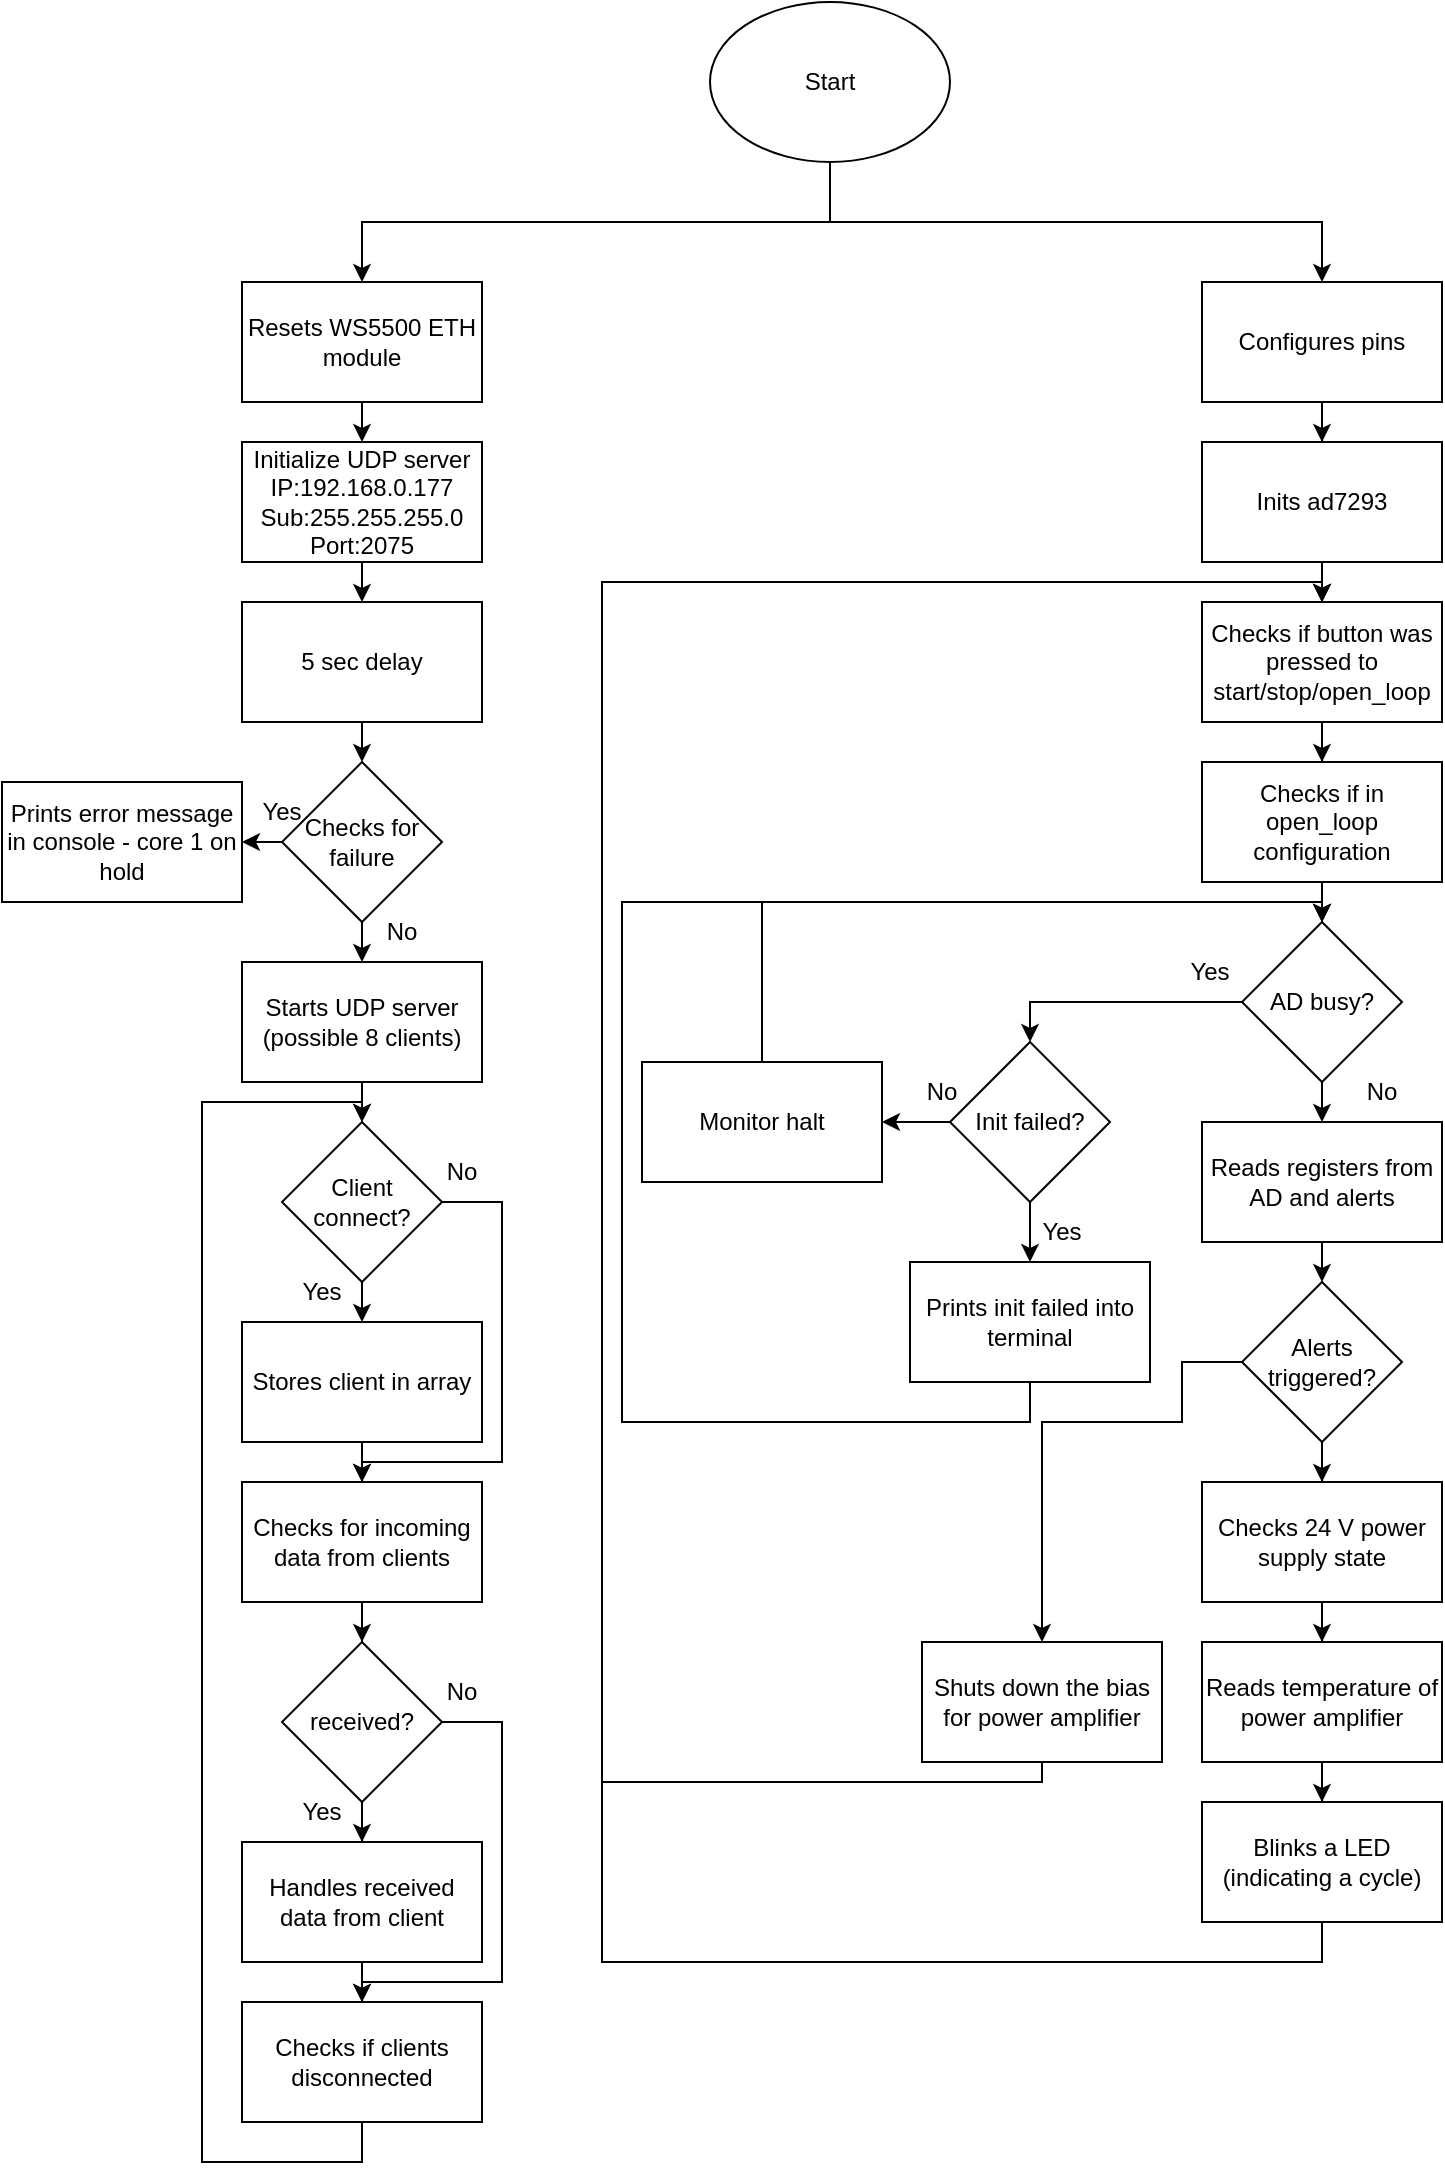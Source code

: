 <mxfile version="26.2.14">
  <diagram name="Page-1" id="Txokorm3HQ2_KsRS5f2C">
    <mxGraphModel dx="1418" dy="834" grid="1" gridSize="10" guides="1" tooltips="1" connect="1" arrows="1" fold="1" page="1" pageScale="1" pageWidth="827" pageHeight="1169" math="0" shadow="0">
      <root>
        <mxCell id="0" />
        <mxCell id="1" parent="0" />
        <mxCell id="1YKQ0z14yUB-TngCH_T0-4" style="edgeStyle=orthogonalEdgeStyle;rounded=0;orthogonalLoop=1;jettySize=auto;html=1;exitX=0.5;exitY=1;exitDx=0;exitDy=0;entryX=0.5;entryY=0;entryDx=0;entryDy=0;" edge="1" parent="1" source="3r3s-Z5SOnqaNPijpiQh-1" target="1YKQ0z14yUB-TngCH_T0-3">
          <mxGeometry relative="1" as="geometry" />
        </mxCell>
        <mxCell id="1YKQ0z14yUB-TngCH_T0-37" style="edgeStyle=orthogonalEdgeStyle;rounded=0;orthogonalLoop=1;jettySize=auto;html=1;exitX=0.5;exitY=1;exitDx=0;exitDy=0;" edge="1" parent="1" source="3r3s-Z5SOnqaNPijpiQh-1" target="1YKQ0z14yUB-TngCH_T0-36">
          <mxGeometry relative="1" as="geometry" />
        </mxCell>
        <mxCell id="3r3s-Z5SOnqaNPijpiQh-1" value="Start" style="ellipse;whiteSpace=wrap;html=1;" parent="1" vertex="1">
          <mxGeometry x="354" width="120" height="80" as="geometry" />
        </mxCell>
        <mxCell id="1YKQ0z14yUB-TngCH_T0-7" style="edgeStyle=orthogonalEdgeStyle;rounded=0;orthogonalLoop=1;jettySize=auto;html=1;exitX=0.5;exitY=1;exitDx=0;exitDy=0;entryX=0.5;entryY=0;entryDx=0;entryDy=0;" edge="1" parent="1" source="1YKQ0z14yUB-TngCH_T0-1" target="1YKQ0z14yUB-TngCH_T0-6">
          <mxGeometry relative="1" as="geometry" />
        </mxCell>
        <mxCell id="1YKQ0z14yUB-TngCH_T0-1" value="Initialize UDP server&lt;div&gt;IP:192.168.0.177&lt;br&gt;Sub:255.255.255.0&lt;/div&gt;&lt;div&gt;Port:2075&lt;/div&gt;" style="rounded=0;whiteSpace=wrap;html=1;" vertex="1" parent="1">
          <mxGeometry x="120" y="220" width="120" height="60" as="geometry" />
        </mxCell>
        <mxCell id="1YKQ0z14yUB-TngCH_T0-5" style="edgeStyle=orthogonalEdgeStyle;rounded=0;orthogonalLoop=1;jettySize=auto;html=1;exitX=0.5;exitY=1;exitDx=0;exitDy=0;entryX=0.5;entryY=0;entryDx=0;entryDy=0;" edge="1" parent="1" source="1YKQ0z14yUB-TngCH_T0-3" target="1YKQ0z14yUB-TngCH_T0-1">
          <mxGeometry relative="1" as="geometry" />
        </mxCell>
        <mxCell id="1YKQ0z14yUB-TngCH_T0-3" value="Resets WS5500 ETH module" style="rounded=0;whiteSpace=wrap;html=1;" vertex="1" parent="1">
          <mxGeometry x="120" y="140" width="120" height="60" as="geometry" />
        </mxCell>
        <mxCell id="1YKQ0z14yUB-TngCH_T0-9" style="edgeStyle=orthogonalEdgeStyle;rounded=0;orthogonalLoop=1;jettySize=auto;html=1;exitX=0.5;exitY=1;exitDx=0;exitDy=0;entryX=0.5;entryY=0;entryDx=0;entryDy=0;" edge="1" parent="1" source="1YKQ0z14yUB-TngCH_T0-6" target="1YKQ0z14yUB-TngCH_T0-8">
          <mxGeometry relative="1" as="geometry" />
        </mxCell>
        <mxCell id="1YKQ0z14yUB-TngCH_T0-6" value="5 sec delay" style="rounded=0;whiteSpace=wrap;html=1;" vertex="1" parent="1">
          <mxGeometry x="120" y="300" width="120" height="60" as="geometry" />
        </mxCell>
        <mxCell id="1YKQ0z14yUB-TngCH_T0-11" style="edgeStyle=orthogonalEdgeStyle;rounded=0;orthogonalLoop=1;jettySize=auto;html=1;exitX=0;exitY=0.5;exitDx=0;exitDy=0;entryX=1;entryY=0.5;entryDx=0;entryDy=0;" edge="1" parent="1" source="1YKQ0z14yUB-TngCH_T0-8" target="1YKQ0z14yUB-TngCH_T0-10">
          <mxGeometry relative="1" as="geometry" />
        </mxCell>
        <mxCell id="1YKQ0z14yUB-TngCH_T0-13" style="edgeStyle=orthogonalEdgeStyle;rounded=0;orthogonalLoop=1;jettySize=auto;html=1;exitX=0.5;exitY=1;exitDx=0;exitDy=0;entryX=0.5;entryY=0;entryDx=0;entryDy=0;" edge="1" parent="1" source="1YKQ0z14yUB-TngCH_T0-8" target="1YKQ0z14yUB-TngCH_T0-12">
          <mxGeometry relative="1" as="geometry" />
        </mxCell>
        <mxCell id="1YKQ0z14yUB-TngCH_T0-8" value="Checks for failure" style="rhombus;whiteSpace=wrap;html=1;" vertex="1" parent="1">
          <mxGeometry x="140" y="380" width="80" height="80" as="geometry" />
        </mxCell>
        <mxCell id="1YKQ0z14yUB-TngCH_T0-10" value="Prints error message in console - core 1 on hold" style="rounded=0;whiteSpace=wrap;html=1;" vertex="1" parent="1">
          <mxGeometry y="390" width="120" height="60" as="geometry" />
        </mxCell>
        <mxCell id="1YKQ0z14yUB-TngCH_T0-15" style="edgeStyle=orthogonalEdgeStyle;rounded=0;orthogonalLoop=1;jettySize=auto;html=1;exitX=0.5;exitY=1;exitDx=0;exitDy=0;entryX=0.5;entryY=0;entryDx=0;entryDy=0;" edge="1" parent="1" source="1YKQ0z14yUB-TngCH_T0-12" target="1YKQ0z14yUB-TngCH_T0-14">
          <mxGeometry relative="1" as="geometry" />
        </mxCell>
        <mxCell id="1YKQ0z14yUB-TngCH_T0-12" value="Starts UDP server (possible 8 clients)" style="rounded=0;whiteSpace=wrap;html=1;" vertex="1" parent="1">
          <mxGeometry x="120" y="480" width="120" height="60" as="geometry" />
        </mxCell>
        <mxCell id="1YKQ0z14yUB-TngCH_T0-17" style="edgeStyle=orthogonalEdgeStyle;rounded=0;orthogonalLoop=1;jettySize=auto;html=1;exitX=0.5;exitY=1;exitDx=0;exitDy=0;entryX=0.5;entryY=0;entryDx=0;entryDy=0;" edge="1" parent="1" source="1YKQ0z14yUB-TngCH_T0-14" target="1YKQ0z14yUB-TngCH_T0-16">
          <mxGeometry relative="1" as="geometry" />
        </mxCell>
        <mxCell id="1YKQ0z14yUB-TngCH_T0-23" style="edgeStyle=orthogonalEdgeStyle;rounded=0;orthogonalLoop=1;jettySize=auto;html=1;exitX=1;exitY=0.5;exitDx=0;exitDy=0;entryX=0.5;entryY=0;entryDx=0;entryDy=0;" edge="1" parent="1" source="1YKQ0z14yUB-TngCH_T0-14" target="1YKQ0z14yUB-TngCH_T0-18">
          <mxGeometry relative="1" as="geometry">
            <Array as="points">
              <mxPoint x="250" y="600" />
              <mxPoint x="250" y="730" />
              <mxPoint x="180" y="730" />
            </Array>
          </mxGeometry>
        </mxCell>
        <mxCell id="1YKQ0z14yUB-TngCH_T0-14" value="Client connect?" style="rhombus;whiteSpace=wrap;html=1;" vertex="1" parent="1">
          <mxGeometry x="140" y="560" width="80" height="80" as="geometry" />
        </mxCell>
        <mxCell id="1YKQ0z14yUB-TngCH_T0-19" value="" style="edgeStyle=orthogonalEdgeStyle;rounded=0;orthogonalLoop=1;jettySize=auto;html=1;" edge="1" parent="1" source="1YKQ0z14yUB-TngCH_T0-16" target="1YKQ0z14yUB-TngCH_T0-18">
          <mxGeometry relative="1" as="geometry" />
        </mxCell>
        <mxCell id="1YKQ0z14yUB-TngCH_T0-16" value="Stores client in array" style="rounded=0;whiteSpace=wrap;html=1;" vertex="1" parent="1">
          <mxGeometry x="120" y="660" width="120" height="60" as="geometry" />
        </mxCell>
        <mxCell id="1YKQ0z14yUB-TngCH_T0-27" value="" style="edgeStyle=orthogonalEdgeStyle;rounded=0;orthogonalLoop=1;jettySize=auto;html=1;" edge="1" parent="1" source="1YKQ0z14yUB-TngCH_T0-18" target="1YKQ0z14yUB-TngCH_T0-26">
          <mxGeometry relative="1" as="geometry" />
        </mxCell>
        <mxCell id="1YKQ0z14yUB-TngCH_T0-18" value="Checks for incoming data from clients" style="whiteSpace=wrap;html=1;rounded=0;" vertex="1" parent="1">
          <mxGeometry x="120" y="740" width="120" height="60" as="geometry" />
        </mxCell>
        <mxCell id="1YKQ0z14yUB-TngCH_T0-20" value="No" style="text;html=1;align=center;verticalAlign=middle;whiteSpace=wrap;rounded=0;" vertex="1" parent="1">
          <mxGeometry x="170" y="450" width="60" height="30" as="geometry" />
        </mxCell>
        <mxCell id="1YKQ0z14yUB-TngCH_T0-21" value="Yes" style="text;html=1;align=center;verticalAlign=middle;whiteSpace=wrap;rounded=0;" vertex="1" parent="1">
          <mxGeometry x="110" y="390" width="60" height="30" as="geometry" />
        </mxCell>
        <mxCell id="1YKQ0z14yUB-TngCH_T0-24" value="No" style="text;html=1;align=center;verticalAlign=middle;whiteSpace=wrap;rounded=0;" vertex="1" parent="1">
          <mxGeometry x="200" y="570" width="60" height="30" as="geometry" />
        </mxCell>
        <mxCell id="1YKQ0z14yUB-TngCH_T0-25" value="Yes" style="text;html=1;align=center;verticalAlign=middle;whiteSpace=wrap;rounded=0;" vertex="1" parent="1">
          <mxGeometry x="130" y="630" width="60" height="30" as="geometry" />
        </mxCell>
        <mxCell id="1YKQ0z14yUB-TngCH_T0-29" value="" style="edgeStyle=orthogonalEdgeStyle;rounded=0;orthogonalLoop=1;jettySize=auto;html=1;" edge="1" parent="1" source="1YKQ0z14yUB-TngCH_T0-26" target="1YKQ0z14yUB-TngCH_T0-28">
          <mxGeometry relative="1" as="geometry" />
        </mxCell>
        <mxCell id="1YKQ0z14yUB-TngCH_T0-32" style="edgeStyle=orthogonalEdgeStyle;rounded=0;orthogonalLoop=1;jettySize=auto;html=1;exitX=1;exitY=0.5;exitDx=0;exitDy=0;entryX=0.5;entryY=0;entryDx=0;entryDy=0;" edge="1" parent="1" source="1YKQ0z14yUB-TngCH_T0-26" target="1YKQ0z14yUB-TngCH_T0-30">
          <mxGeometry relative="1" as="geometry">
            <Array as="points">
              <mxPoint x="250" y="860" />
              <mxPoint x="250" y="990" />
              <mxPoint x="180" y="990" />
            </Array>
          </mxGeometry>
        </mxCell>
        <mxCell id="1YKQ0z14yUB-TngCH_T0-26" value="received?" style="rhombus;whiteSpace=wrap;html=1;rounded=0;" vertex="1" parent="1">
          <mxGeometry x="140" y="820" width="80" height="80" as="geometry" />
        </mxCell>
        <mxCell id="1YKQ0z14yUB-TngCH_T0-31" value="" style="edgeStyle=orthogonalEdgeStyle;rounded=0;orthogonalLoop=1;jettySize=auto;html=1;" edge="1" parent="1" source="1YKQ0z14yUB-TngCH_T0-28" target="1YKQ0z14yUB-TngCH_T0-30">
          <mxGeometry relative="1" as="geometry" />
        </mxCell>
        <mxCell id="1YKQ0z14yUB-TngCH_T0-28" value="Handles received data from client" style="whiteSpace=wrap;html=1;rounded=0;" vertex="1" parent="1">
          <mxGeometry x="120" y="920" width="120" height="60" as="geometry" />
        </mxCell>
        <mxCell id="1YKQ0z14yUB-TngCH_T0-35" style="edgeStyle=orthogonalEdgeStyle;rounded=0;orthogonalLoop=1;jettySize=auto;html=1;exitX=0.5;exitY=1;exitDx=0;exitDy=0;entryX=0.5;entryY=0;entryDx=0;entryDy=0;" edge="1" parent="1" source="1YKQ0z14yUB-TngCH_T0-30" target="1YKQ0z14yUB-TngCH_T0-14">
          <mxGeometry relative="1" as="geometry">
            <Array as="points">
              <mxPoint x="180" y="1080" />
              <mxPoint x="100" y="1080" />
              <mxPoint x="100" y="550" />
              <mxPoint x="180" y="550" />
            </Array>
          </mxGeometry>
        </mxCell>
        <mxCell id="1YKQ0z14yUB-TngCH_T0-30" value="Checks if clients disconnected" style="whiteSpace=wrap;html=1;rounded=0;" vertex="1" parent="1">
          <mxGeometry x="120" y="1000" width="120" height="60" as="geometry" />
        </mxCell>
        <mxCell id="1YKQ0z14yUB-TngCH_T0-33" value="No" style="text;html=1;align=center;verticalAlign=middle;whiteSpace=wrap;rounded=0;" vertex="1" parent="1">
          <mxGeometry x="200" y="830" width="60" height="30" as="geometry" />
        </mxCell>
        <mxCell id="1YKQ0z14yUB-TngCH_T0-34" value="Yes" style="text;html=1;align=center;verticalAlign=middle;whiteSpace=wrap;rounded=0;" vertex="1" parent="1">
          <mxGeometry x="130" y="890" width="60" height="30" as="geometry" />
        </mxCell>
        <mxCell id="1YKQ0z14yUB-TngCH_T0-39" value="" style="edgeStyle=orthogonalEdgeStyle;rounded=0;orthogonalLoop=1;jettySize=auto;html=1;" edge="1" parent="1" source="1YKQ0z14yUB-TngCH_T0-36" target="1YKQ0z14yUB-TngCH_T0-38">
          <mxGeometry relative="1" as="geometry" />
        </mxCell>
        <mxCell id="1YKQ0z14yUB-TngCH_T0-36" value="Configures pins" style="rounded=0;whiteSpace=wrap;html=1;" vertex="1" parent="1">
          <mxGeometry x="600" y="140" width="120" height="60" as="geometry" />
        </mxCell>
        <mxCell id="1YKQ0z14yUB-TngCH_T0-41" value="" style="edgeStyle=orthogonalEdgeStyle;rounded=0;orthogonalLoop=1;jettySize=auto;html=1;" edge="1" parent="1" source="1YKQ0z14yUB-TngCH_T0-38">
          <mxGeometry relative="1" as="geometry">
            <mxPoint x="660" y="300" as="targetPoint" />
          </mxGeometry>
        </mxCell>
        <mxCell id="1YKQ0z14yUB-TngCH_T0-38" value="Inits ad7293" style="whiteSpace=wrap;html=1;rounded=0;" vertex="1" parent="1">
          <mxGeometry x="600" y="220" width="120" height="60" as="geometry" />
        </mxCell>
        <mxCell id="1YKQ0z14yUB-TngCH_T0-45" value="" style="edgeStyle=orthogonalEdgeStyle;rounded=0;orthogonalLoop=1;jettySize=auto;html=1;" edge="1" parent="1" source="1YKQ0z14yUB-TngCH_T0-43" target="1YKQ0z14yUB-TngCH_T0-44">
          <mxGeometry relative="1" as="geometry" />
        </mxCell>
        <mxCell id="1YKQ0z14yUB-TngCH_T0-43" value="Checks if button was pressed to start/stop/open_loop" style="whiteSpace=wrap;html=1;rounded=0;" vertex="1" parent="1">
          <mxGeometry x="600" y="300" width="120" height="60" as="geometry" />
        </mxCell>
        <mxCell id="1YKQ0z14yUB-TngCH_T0-48" style="edgeStyle=orthogonalEdgeStyle;rounded=0;orthogonalLoop=1;jettySize=auto;html=1;exitX=0.5;exitY=1;exitDx=0;exitDy=0;entryX=0.5;entryY=0;entryDx=0;entryDy=0;" edge="1" parent="1" source="1YKQ0z14yUB-TngCH_T0-44" target="1YKQ0z14yUB-TngCH_T0-47">
          <mxGeometry relative="1" as="geometry" />
        </mxCell>
        <mxCell id="1YKQ0z14yUB-TngCH_T0-44" value="Checks if in open_loop configuration" style="whiteSpace=wrap;html=1;rounded=0;" vertex="1" parent="1">
          <mxGeometry x="600" y="380" width="120" height="60" as="geometry" />
        </mxCell>
        <mxCell id="1YKQ0z14yUB-TngCH_T0-50" style="edgeStyle=orthogonalEdgeStyle;rounded=0;orthogonalLoop=1;jettySize=auto;html=1;exitX=0;exitY=0.5;exitDx=0;exitDy=0;entryX=0.5;entryY=0;entryDx=0;entryDy=0;" edge="1" parent="1" source="1YKQ0z14yUB-TngCH_T0-47" target="1YKQ0z14yUB-TngCH_T0-49">
          <mxGeometry relative="1" as="geometry" />
        </mxCell>
        <mxCell id="1YKQ0z14yUB-TngCH_T0-63" style="edgeStyle=orthogonalEdgeStyle;rounded=0;orthogonalLoop=1;jettySize=auto;html=1;exitX=0.5;exitY=1;exitDx=0;exitDy=0;entryX=0.5;entryY=0;entryDx=0;entryDy=0;" edge="1" parent="1" source="1YKQ0z14yUB-TngCH_T0-47" target="1YKQ0z14yUB-TngCH_T0-61">
          <mxGeometry relative="1" as="geometry" />
        </mxCell>
        <mxCell id="1YKQ0z14yUB-TngCH_T0-47" value="AD busy?" style="rhombus;whiteSpace=wrap;html=1;" vertex="1" parent="1">
          <mxGeometry x="620" y="460" width="80" height="80" as="geometry" />
        </mxCell>
        <mxCell id="1YKQ0z14yUB-TngCH_T0-52" style="edgeStyle=orthogonalEdgeStyle;rounded=0;orthogonalLoop=1;jettySize=auto;html=1;exitX=0;exitY=0.5;exitDx=0;exitDy=0;entryX=1;entryY=0.5;entryDx=0;entryDy=0;" edge="1" parent="1" source="1YKQ0z14yUB-TngCH_T0-49" target="1YKQ0z14yUB-TngCH_T0-51">
          <mxGeometry relative="1" as="geometry" />
        </mxCell>
        <mxCell id="1YKQ0z14yUB-TngCH_T0-55" style="edgeStyle=orthogonalEdgeStyle;rounded=0;orthogonalLoop=1;jettySize=auto;html=1;exitX=0.5;exitY=1;exitDx=0;exitDy=0;entryX=0.5;entryY=0;entryDx=0;entryDy=0;" edge="1" parent="1" source="1YKQ0z14yUB-TngCH_T0-49" target="1YKQ0z14yUB-TngCH_T0-54">
          <mxGeometry relative="1" as="geometry" />
        </mxCell>
        <mxCell id="1YKQ0z14yUB-TngCH_T0-49" value="Init failed?" style="rhombus;whiteSpace=wrap;html=1;" vertex="1" parent="1">
          <mxGeometry x="474" y="520" width="80" height="80" as="geometry" />
        </mxCell>
        <mxCell id="1YKQ0z14yUB-TngCH_T0-53" style="edgeStyle=orthogonalEdgeStyle;rounded=0;orthogonalLoop=1;jettySize=auto;html=1;exitX=0.5;exitY=0;exitDx=0;exitDy=0;entryX=0.5;entryY=0;entryDx=0;entryDy=0;" edge="1" parent="1" source="1YKQ0z14yUB-TngCH_T0-51" target="1YKQ0z14yUB-TngCH_T0-47">
          <mxGeometry relative="1" as="geometry">
            <Array as="points">
              <mxPoint x="380" y="450" />
              <mxPoint x="660" y="450" />
            </Array>
          </mxGeometry>
        </mxCell>
        <mxCell id="1YKQ0z14yUB-TngCH_T0-51" value="Monitor halt" style="rounded=0;whiteSpace=wrap;html=1;" vertex="1" parent="1">
          <mxGeometry x="320" y="530" width="120" height="60" as="geometry" />
        </mxCell>
        <mxCell id="1YKQ0z14yUB-TngCH_T0-56" style="edgeStyle=orthogonalEdgeStyle;rounded=0;orthogonalLoop=1;jettySize=auto;html=1;exitX=0.5;exitY=1;exitDx=0;exitDy=0;entryX=0.5;entryY=0;entryDx=0;entryDy=0;" edge="1" parent="1" source="1YKQ0z14yUB-TngCH_T0-54" target="1YKQ0z14yUB-TngCH_T0-47">
          <mxGeometry relative="1" as="geometry">
            <Array as="points">
              <mxPoint x="514" y="710" />
              <mxPoint x="310" y="710" />
              <mxPoint x="310" y="450" />
              <mxPoint x="660" y="450" />
            </Array>
          </mxGeometry>
        </mxCell>
        <mxCell id="1YKQ0z14yUB-TngCH_T0-54" value="Prints init failed into terminal" style="rounded=0;whiteSpace=wrap;html=1;" vertex="1" parent="1">
          <mxGeometry x="454" y="630" width="120" height="60" as="geometry" />
        </mxCell>
        <mxCell id="1YKQ0z14yUB-TngCH_T0-57" value="Yes" style="text;html=1;align=center;verticalAlign=middle;whiteSpace=wrap;rounded=0;" vertex="1" parent="1">
          <mxGeometry x="574" y="470" width="60" height="30" as="geometry" />
        </mxCell>
        <mxCell id="1YKQ0z14yUB-TngCH_T0-58" value="Yes" style="text;html=1;align=center;verticalAlign=middle;whiteSpace=wrap;rounded=0;" vertex="1" parent="1">
          <mxGeometry x="500" y="600" width="60" height="30" as="geometry" />
        </mxCell>
        <mxCell id="1YKQ0z14yUB-TngCH_T0-59" value="No" style="text;html=1;align=center;verticalAlign=middle;whiteSpace=wrap;rounded=0;" vertex="1" parent="1">
          <mxGeometry x="440" y="530" width="60" height="30" as="geometry" />
        </mxCell>
        <mxCell id="1YKQ0z14yUB-TngCH_T0-60" value="No" style="text;html=1;align=center;verticalAlign=middle;whiteSpace=wrap;rounded=0;" vertex="1" parent="1">
          <mxGeometry x="660" y="530" width="60" height="30" as="geometry" />
        </mxCell>
        <mxCell id="1YKQ0z14yUB-TngCH_T0-66" style="edgeStyle=orthogonalEdgeStyle;rounded=0;orthogonalLoop=1;jettySize=auto;html=1;exitX=0.5;exitY=1;exitDx=0;exitDy=0;entryX=0.5;entryY=0;entryDx=0;entryDy=0;" edge="1" parent="1" source="1YKQ0z14yUB-TngCH_T0-61" target="1YKQ0z14yUB-TngCH_T0-65">
          <mxGeometry relative="1" as="geometry" />
        </mxCell>
        <mxCell id="1YKQ0z14yUB-TngCH_T0-61" value="Reads registers from AD and alerts" style="rounded=0;whiteSpace=wrap;html=1;" vertex="1" parent="1">
          <mxGeometry x="600" y="560" width="120" height="60" as="geometry" />
        </mxCell>
        <mxCell id="1YKQ0z14yUB-TngCH_T0-68" value="" style="edgeStyle=orthogonalEdgeStyle;rounded=0;orthogonalLoop=1;jettySize=auto;html=1;" edge="1" parent="1" source="1YKQ0z14yUB-TngCH_T0-65" target="1YKQ0z14yUB-TngCH_T0-67">
          <mxGeometry relative="1" as="geometry" />
        </mxCell>
        <mxCell id="1YKQ0z14yUB-TngCH_T0-74" style="edgeStyle=orthogonalEdgeStyle;rounded=0;orthogonalLoop=1;jettySize=auto;html=1;exitX=0;exitY=0.5;exitDx=0;exitDy=0;" edge="1" parent="1" source="1YKQ0z14yUB-TngCH_T0-65" target="1YKQ0z14yUB-TngCH_T0-73">
          <mxGeometry relative="1" as="geometry">
            <Array as="points">
              <mxPoint x="590" y="680" />
              <mxPoint x="590" y="710" />
              <mxPoint x="520" y="710" />
            </Array>
          </mxGeometry>
        </mxCell>
        <mxCell id="1YKQ0z14yUB-TngCH_T0-65" value="Alerts triggered?" style="rhombus;whiteSpace=wrap;html=1;" vertex="1" parent="1">
          <mxGeometry x="620" y="640" width="80" height="80" as="geometry" />
        </mxCell>
        <mxCell id="1YKQ0z14yUB-TngCH_T0-70" value="" style="edgeStyle=orthogonalEdgeStyle;rounded=0;orthogonalLoop=1;jettySize=auto;html=1;" edge="1" parent="1" source="1YKQ0z14yUB-TngCH_T0-67" target="1YKQ0z14yUB-TngCH_T0-69">
          <mxGeometry relative="1" as="geometry" />
        </mxCell>
        <mxCell id="1YKQ0z14yUB-TngCH_T0-67" value="Checks 24 V power supply state" style="whiteSpace=wrap;html=1;" vertex="1" parent="1">
          <mxGeometry x="600" y="740" width="120" height="60" as="geometry" />
        </mxCell>
        <mxCell id="1YKQ0z14yUB-TngCH_T0-72" value="" style="edgeStyle=orthogonalEdgeStyle;rounded=0;orthogonalLoop=1;jettySize=auto;html=1;" edge="1" parent="1" source="1YKQ0z14yUB-TngCH_T0-69" target="1YKQ0z14yUB-TngCH_T0-71">
          <mxGeometry relative="1" as="geometry" />
        </mxCell>
        <mxCell id="1YKQ0z14yUB-TngCH_T0-69" value="Reads temperature of power amplifier" style="whiteSpace=wrap;html=1;" vertex="1" parent="1">
          <mxGeometry x="600" y="820" width="120" height="60" as="geometry" />
        </mxCell>
        <mxCell id="1YKQ0z14yUB-TngCH_T0-76" style="edgeStyle=orthogonalEdgeStyle;rounded=0;orthogonalLoop=1;jettySize=auto;html=1;exitX=0.5;exitY=1;exitDx=0;exitDy=0;entryX=0.5;entryY=0;entryDx=0;entryDy=0;" edge="1" parent="1" source="1YKQ0z14yUB-TngCH_T0-71" target="1YKQ0z14yUB-TngCH_T0-43">
          <mxGeometry relative="1" as="geometry">
            <Array as="points">
              <mxPoint x="660" y="980" />
              <mxPoint x="300" y="980" />
              <mxPoint x="300" y="290" />
              <mxPoint x="660" y="290" />
            </Array>
          </mxGeometry>
        </mxCell>
        <mxCell id="1YKQ0z14yUB-TngCH_T0-71" value="Blinks a LED (indicating a cycle)" style="whiteSpace=wrap;html=1;" vertex="1" parent="1">
          <mxGeometry x="600" y="900" width="120" height="60" as="geometry" />
        </mxCell>
        <mxCell id="1YKQ0z14yUB-TngCH_T0-75" style="edgeStyle=orthogonalEdgeStyle;rounded=0;orthogonalLoop=1;jettySize=auto;html=1;exitX=0.5;exitY=1;exitDx=0;exitDy=0;" edge="1" parent="1" source="1YKQ0z14yUB-TngCH_T0-73">
          <mxGeometry relative="1" as="geometry">
            <mxPoint x="660" y="300" as="targetPoint" />
            <Array as="points">
              <mxPoint x="520" y="890" />
              <mxPoint x="300" y="890" />
              <mxPoint x="300" y="290" />
              <mxPoint x="660" y="290" />
            </Array>
          </mxGeometry>
        </mxCell>
        <mxCell id="1YKQ0z14yUB-TngCH_T0-73" value="Shuts down the bias for power amplifier" style="whiteSpace=wrap;html=1;" vertex="1" parent="1">
          <mxGeometry x="460" y="820" width="120" height="60" as="geometry" />
        </mxCell>
      </root>
    </mxGraphModel>
  </diagram>
</mxfile>
